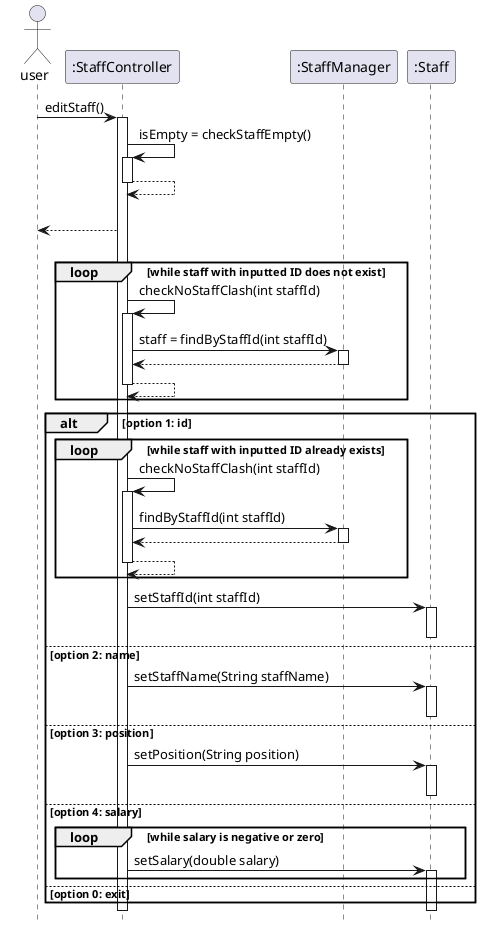 @startuml
'https://plantuml.com/sequence-diagram

hide footbox

actor user
participant ":StaffController" as staffcontroller
participant ":StaffManager" as staffmanager
participant ":Staff" as staff


user -> staffcontroller: editStaff()
activate staffcontroller

staffcontroller -> staffcontroller: isEmpty = checkStaffEmpty()
activate staffcontroller
staffcontroller --> staffcontroller
deactivate staffcontroller

alt staff records empty
staffcontroller --> user

else staff records not empty
group loop [while staff with inputted ID does not exist]
staffcontroller -> staffcontroller: checkNoStaffClash(int staffId)
activate staffcontroller
staffcontroller -> staffmanager: staff = findByStaffId(int staffId)
activate staffmanager
staffmanager --> staffcontroller
deactivate staffmanager
staffcontroller --> staffcontroller
deactivate staffcontroller
end

alt option 1: id
group loop [while staff with inputted ID already exists]
staffcontroller -> staffcontroller: checkNoStaffClash(int staffId)
activate staffcontroller
staffcontroller -> staffmanager: findByStaffId(int staffId)
activate staffmanager
staffmanager --> staffcontroller
deactivate staffmanager
staffcontroller --> staffcontroller
deactivate staffcontroller
end
staffcontroller -> staff: setStaffId(int staffId)
activate staff
deactivate staff

else option 2: name
staffcontroller -> staff: setStaffName(String staffName)
activate staff
deactivate staff

else option 3: position
staffcontroller -> staff: setPosition(String position)
activate staff
deactivate staff

else option 4: salary
group loop [while salary is negative or zero]
staffcontroller -> staff: setSalary(double salary)
activate staff
end

else option 0: exit

end
@enduml